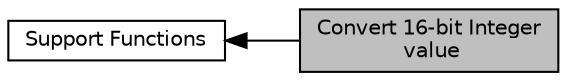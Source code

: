 digraph "Convert 16-bit Integer value"
{
  edge [fontname="Helvetica",fontsize="10",labelfontname="Helvetica",labelfontsize="10"];
  node [fontname="Helvetica",fontsize="10",shape=record];
  rankdir=LR;
  Node0 [label="Convert 16-bit Integer\l value",height=0.2,width=0.4,color="black", fillcolor="grey75", style="filled", fontcolor="black"];
  Node1 [label="Support Functions",height=0.2,width=0.4,color="black", fillcolor="white", style="filled",URL="$group__group_support.html"];
  Node1->Node0 [shape=plaintext, dir="back", style="solid"];
}
